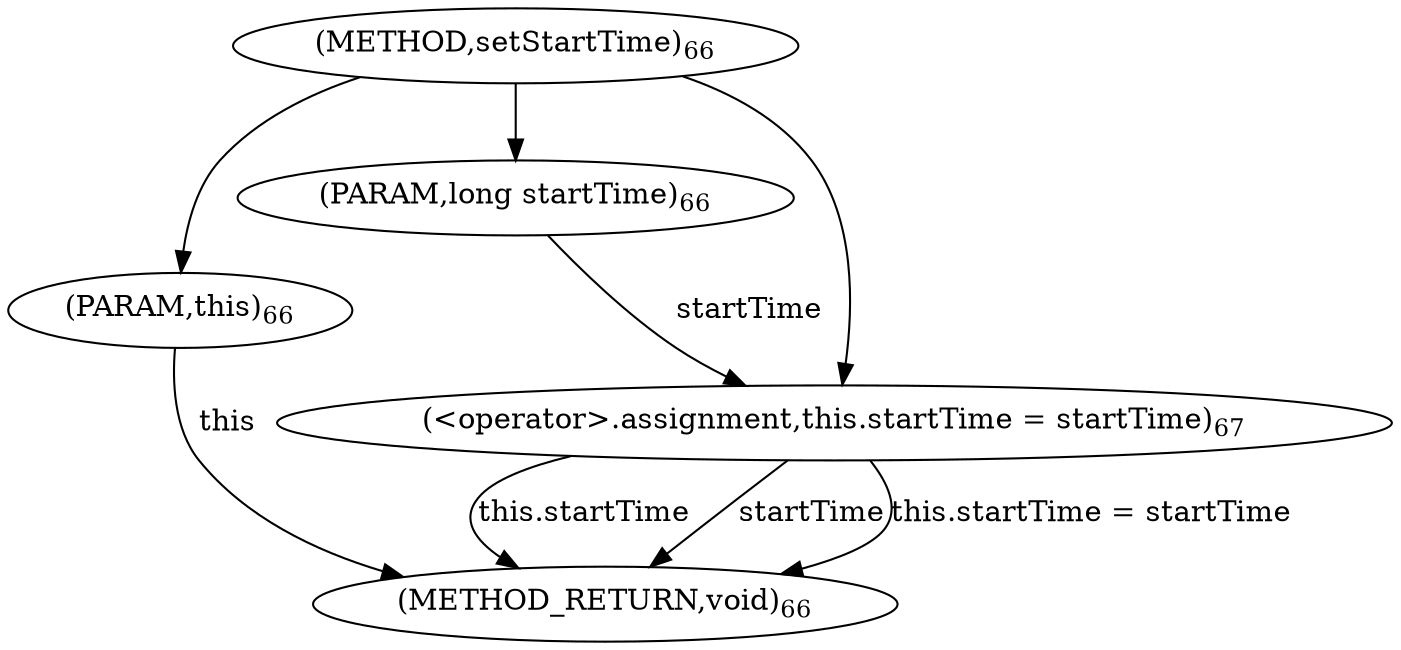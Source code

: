 digraph "setStartTime" {  
"196" [label = <(METHOD,setStartTime)<SUB>66</SUB>> ]
"205" [label = <(METHOD_RETURN,void)<SUB>66</SUB>> ]
"4" [label = <(PARAM,this)<SUB>66</SUB>> ]
"197" [label = <(PARAM,long startTime)<SUB>66</SUB>> ]
"199" [label = <(&lt;operator&gt;.assignment,this.startTime = startTime)<SUB>67</SUB>> ]
"199" [label = <(&lt;operator&gt;.assignment,this.startTime = startTime)<SUB>67</SUB>> ]
"199" [label = <(&lt;operator&gt;.assignment,this.startTime = startTime)<SUB>67</SUB>> ]
  "4" -> "205"  [ label = "this"] 
  "199" -> "205"  [ label = "this.startTime"] 
  "199" -> "205"  [ label = "startTime"] 
  "199" -> "205"  [ label = "this.startTime = startTime"] 
  "196" -> "4" 
  "196" -> "197" 
  "197" -> "199"  [ label = "startTime"] 
  "196" -> "199" 
}

